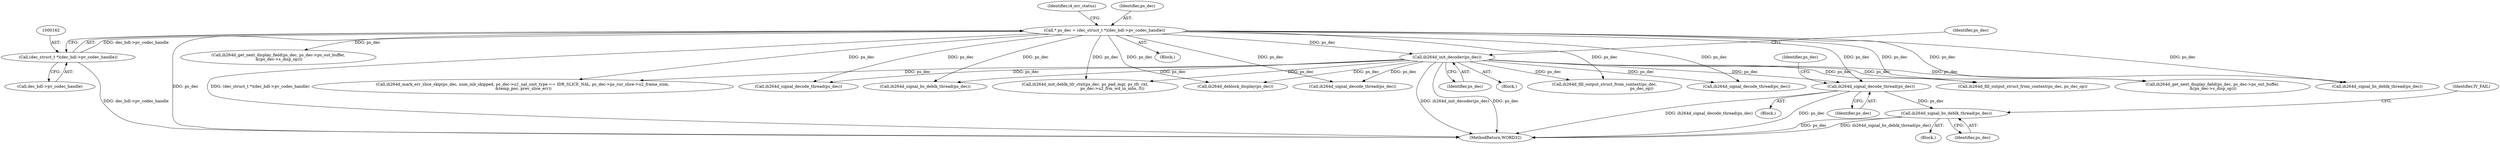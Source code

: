 digraph "0_Android_e86d3cfd2bc28dac421092106751e5638d54a848@API" {
"1001224" [label="(Call,ih264d_signal_bs_deblk_thread(ps_dec))"];
"1001215" [label="(Call,ih264d_signal_decode_thread(ps_dec))"];
"1000918" [label="(Call,ih264d_init_decoder(ps_dec))"];
"1000159" [label="(Call,* ps_dec = (dec_struct_t *)(dec_hdl->pv_codec_handle))"];
"1000161" [label="(Call,(dec_struct_t *)(dec_hdl->pv_codec_handle))"];
"1001225" [label="(Identifier,ps_dec)"];
"1001181" [label="(Block,)"];
"1000922" [label="(Identifier,ps_dec)"];
"1001586" [label="(Call,ih264d_mark_err_slice_skip(ps_dec, num_mb_skipped, ps_dec->u1_nal_unit_type == IDR_SLICE_NAL, ps_dec->ps_cur_slice->u2_frame_num,\n &temp_poc, prev_slice_err))"];
"1000722" [label="(Call,ih264d_get_next_display_field(ps_dec, ps_dec->ps_out_buffer,\n &(ps_dec->s_disp_op)))"];
"1001436" [label="(Call,ih264d_signal_decode_thread(ps_dec))"];
"1002272" [label="(MethodReturn,WORD32)"];
"1000161" [label="(Call,(dec_struct_t *)(dec_hdl->pv_codec_handle))"];
"1001870" [label="(Call,ih264d_signal_bs_deblk_thread(ps_dec))"];
"1000919" [label="(Identifier,ps_dec)"];
"1000168" [label="(Identifier,i4_err_status)"];
"1000163" [label="(Call,dec_hdl->pv_codec_handle)"];
"1000917" [label="(Block,)"];
"1001220" [label="(Identifier,ps_dec)"];
"1001728" [label="(Call,ih264d_init_deblk_tfr_ctxt(ps_dec, ps_pad_mgr, ps_tfr_cxt,\n                                           ps_dec->u2_frm_wd_in_mbs, 0))"];
"1001223" [label="(Block,)"];
"1001935" [label="(Call,ih264d_deblock_display(ps_dec))"];
"1000159" [label="(Call,* ps_dec = (dec_struct_t *)(dec_hdl->pv_codec_handle))"];
"1001227" [label="(Identifier,IV_FAIL)"];
"1000157" [label="(Block,)"];
"1001639" [label="(Call,ih264d_signal_decode_thread(ps_dec))"];
"1001279" [label="(Call,ih264d_fill_output_struct_from_context(ps_dec,\n                                                           ps_dec_op))"];
"1001762" [label="(Call,ih264d_signal_decode_thread(ps_dec))"];
"1002092" [label="(Call,ih264d_fill_output_struct_from_context(ps_dec, ps_dec_op))"];
"1000918" [label="(Call,ih264d_init_decoder(ps_dec))"];
"1001224" [label="(Call,ih264d_signal_bs_deblk_thread(ps_dec))"];
"1001215" [label="(Call,ih264d_signal_decode_thread(ps_dec))"];
"1002064" [label="(Call,ih264d_get_next_display_field(ps_dec, ps_dec->ps_out_buffer,\n &(ps_dec->s_disp_op)))"];
"1000160" [label="(Identifier,ps_dec)"];
"1002050" [label="(Call,ih264d_signal_bs_deblk_thread(ps_dec))"];
"1001216" [label="(Identifier,ps_dec)"];
"1001224" -> "1001223"  [label="AST: "];
"1001224" -> "1001225"  [label="CFG: "];
"1001225" -> "1001224"  [label="AST: "];
"1001227" -> "1001224"  [label="CFG: "];
"1001224" -> "1002272"  [label="DDG: ps_dec"];
"1001224" -> "1002272"  [label="DDG: ih264d_signal_bs_deblk_thread(ps_dec)"];
"1001215" -> "1001224"  [label="DDG: ps_dec"];
"1001215" -> "1001181"  [label="AST: "];
"1001215" -> "1001216"  [label="CFG: "];
"1001216" -> "1001215"  [label="AST: "];
"1001220" -> "1001215"  [label="CFG: "];
"1001215" -> "1002272"  [label="DDG: ih264d_signal_decode_thread(ps_dec)"];
"1001215" -> "1002272"  [label="DDG: ps_dec"];
"1000918" -> "1001215"  [label="DDG: ps_dec"];
"1000159" -> "1001215"  [label="DDG: ps_dec"];
"1000918" -> "1000917"  [label="AST: "];
"1000918" -> "1000919"  [label="CFG: "];
"1000919" -> "1000918"  [label="AST: "];
"1000922" -> "1000918"  [label="CFG: "];
"1000918" -> "1002272"  [label="DDG: ih264d_init_decoder(ps_dec)"];
"1000918" -> "1002272"  [label="DDG: ps_dec"];
"1000159" -> "1000918"  [label="DDG: ps_dec"];
"1000918" -> "1001279"  [label="DDG: ps_dec"];
"1000918" -> "1001436"  [label="DDG: ps_dec"];
"1000918" -> "1001586"  [label="DDG: ps_dec"];
"1000918" -> "1001639"  [label="DDG: ps_dec"];
"1000918" -> "1001728"  [label="DDG: ps_dec"];
"1000918" -> "1001762"  [label="DDG: ps_dec"];
"1000918" -> "1001870"  [label="DDG: ps_dec"];
"1000918" -> "1001935"  [label="DDG: ps_dec"];
"1000918" -> "1002050"  [label="DDG: ps_dec"];
"1000918" -> "1002064"  [label="DDG: ps_dec"];
"1000918" -> "1002092"  [label="DDG: ps_dec"];
"1000159" -> "1000157"  [label="AST: "];
"1000159" -> "1000161"  [label="CFG: "];
"1000160" -> "1000159"  [label="AST: "];
"1000161" -> "1000159"  [label="AST: "];
"1000168" -> "1000159"  [label="CFG: "];
"1000159" -> "1002272"  [label="DDG: ps_dec"];
"1000159" -> "1002272"  [label="DDG: (dec_struct_t *)(dec_hdl->pv_codec_handle)"];
"1000161" -> "1000159"  [label="DDG: dec_hdl->pv_codec_handle"];
"1000159" -> "1000722"  [label="DDG: ps_dec"];
"1000159" -> "1001279"  [label="DDG: ps_dec"];
"1000159" -> "1001436"  [label="DDG: ps_dec"];
"1000159" -> "1001586"  [label="DDG: ps_dec"];
"1000159" -> "1001639"  [label="DDG: ps_dec"];
"1000159" -> "1001728"  [label="DDG: ps_dec"];
"1000159" -> "1001762"  [label="DDG: ps_dec"];
"1000159" -> "1001870"  [label="DDG: ps_dec"];
"1000159" -> "1001935"  [label="DDG: ps_dec"];
"1000159" -> "1002050"  [label="DDG: ps_dec"];
"1000159" -> "1002064"  [label="DDG: ps_dec"];
"1000159" -> "1002092"  [label="DDG: ps_dec"];
"1000161" -> "1000163"  [label="CFG: "];
"1000162" -> "1000161"  [label="AST: "];
"1000163" -> "1000161"  [label="AST: "];
"1000161" -> "1002272"  [label="DDG: dec_hdl->pv_codec_handle"];
}
